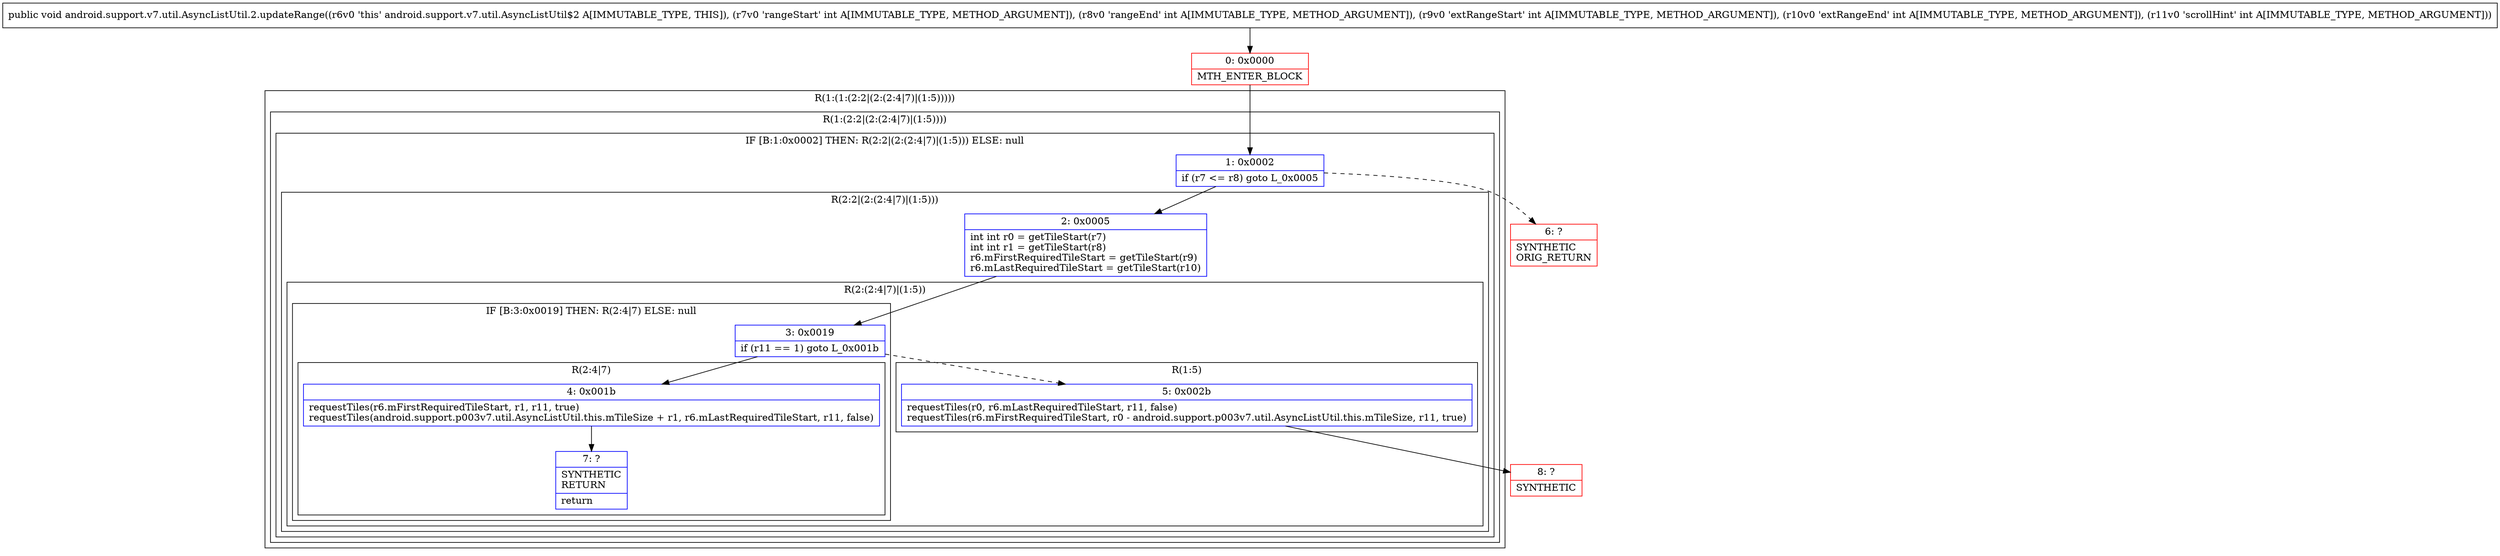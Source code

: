 digraph "CFG forandroid.support.v7.util.AsyncListUtil.2.updateRange(IIIII)V" {
subgraph cluster_Region_1328917323 {
label = "R(1:(1:(2:2|(2:(2:4|7)|(1:5)))))";
node [shape=record,color=blue];
subgraph cluster_Region_5672043 {
label = "R(1:(2:2|(2:(2:4|7)|(1:5))))";
node [shape=record,color=blue];
subgraph cluster_IfRegion_1757138820 {
label = "IF [B:1:0x0002] THEN: R(2:2|(2:(2:4|7)|(1:5))) ELSE: null";
node [shape=record,color=blue];
Node_1 [shape=record,label="{1\:\ 0x0002|if (r7 \<= r8) goto L_0x0005\l}"];
subgraph cluster_Region_1087705853 {
label = "R(2:2|(2:(2:4|7)|(1:5)))";
node [shape=record,color=blue];
Node_2 [shape=record,label="{2\:\ 0x0005|int int r0 = getTileStart(r7)\lint int r1 = getTileStart(r8)\lr6.mFirstRequiredTileStart = getTileStart(r9)\lr6.mLastRequiredTileStart = getTileStart(r10)\l}"];
subgraph cluster_Region_1643551768 {
label = "R(2:(2:4|7)|(1:5))";
node [shape=record,color=blue];
subgraph cluster_IfRegion_58399902 {
label = "IF [B:3:0x0019] THEN: R(2:4|7) ELSE: null";
node [shape=record,color=blue];
Node_3 [shape=record,label="{3\:\ 0x0019|if (r11 == 1) goto L_0x001b\l}"];
subgraph cluster_Region_1213865835 {
label = "R(2:4|7)";
node [shape=record,color=blue];
Node_4 [shape=record,label="{4\:\ 0x001b|requestTiles(r6.mFirstRequiredTileStart, r1, r11, true)\lrequestTiles(android.support.p003v7.util.AsyncListUtil.this.mTileSize + r1, r6.mLastRequiredTileStart, r11, false)\l}"];
Node_7 [shape=record,label="{7\:\ ?|SYNTHETIC\lRETURN\l|return\l}"];
}
}
subgraph cluster_Region_2115698827 {
label = "R(1:5)";
node [shape=record,color=blue];
Node_5 [shape=record,label="{5\:\ 0x002b|requestTiles(r0, r6.mLastRequiredTileStart, r11, false)\lrequestTiles(r6.mFirstRequiredTileStart, r0 \- android.support.p003v7.util.AsyncListUtil.this.mTileSize, r11, true)\l}"];
}
}
}
}
}
}
Node_0 [shape=record,color=red,label="{0\:\ 0x0000|MTH_ENTER_BLOCK\l}"];
Node_6 [shape=record,color=red,label="{6\:\ ?|SYNTHETIC\lORIG_RETURN\l}"];
Node_8 [shape=record,color=red,label="{8\:\ ?|SYNTHETIC\l}"];
MethodNode[shape=record,label="{public void android.support.v7.util.AsyncListUtil.2.updateRange((r6v0 'this' android.support.v7.util.AsyncListUtil$2 A[IMMUTABLE_TYPE, THIS]), (r7v0 'rangeStart' int A[IMMUTABLE_TYPE, METHOD_ARGUMENT]), (r8v0 'rangeEnd' int A[IMMUTABLE_TYPE, METHOD_ARGUMENT]), (r9v0 'extRangeStart' int A[IMMUTABLE_TYPE, METHOD_ARGUMENT]), (r10v0 'extRangeEnd' int A[IMMUTABLE_TYPE, METHOD_ARGUMENT]), (r11v0 'scrollHint' int A[IMMUTABLE_TYPE, METHOD_ARGUMENT])) }"];
MethodNode -> Node_0;
Node_1 -> Node_2;
Node_1 -> Node_6[style=dashed];
Node_2 -> Node_3;
Node_3 -> Node_4;
Node_3 -> Node_5[style=dashed];
Node_4 -> Node_7;
Node_5 -> Node_8;
Node_0 -> Node_1;
}

